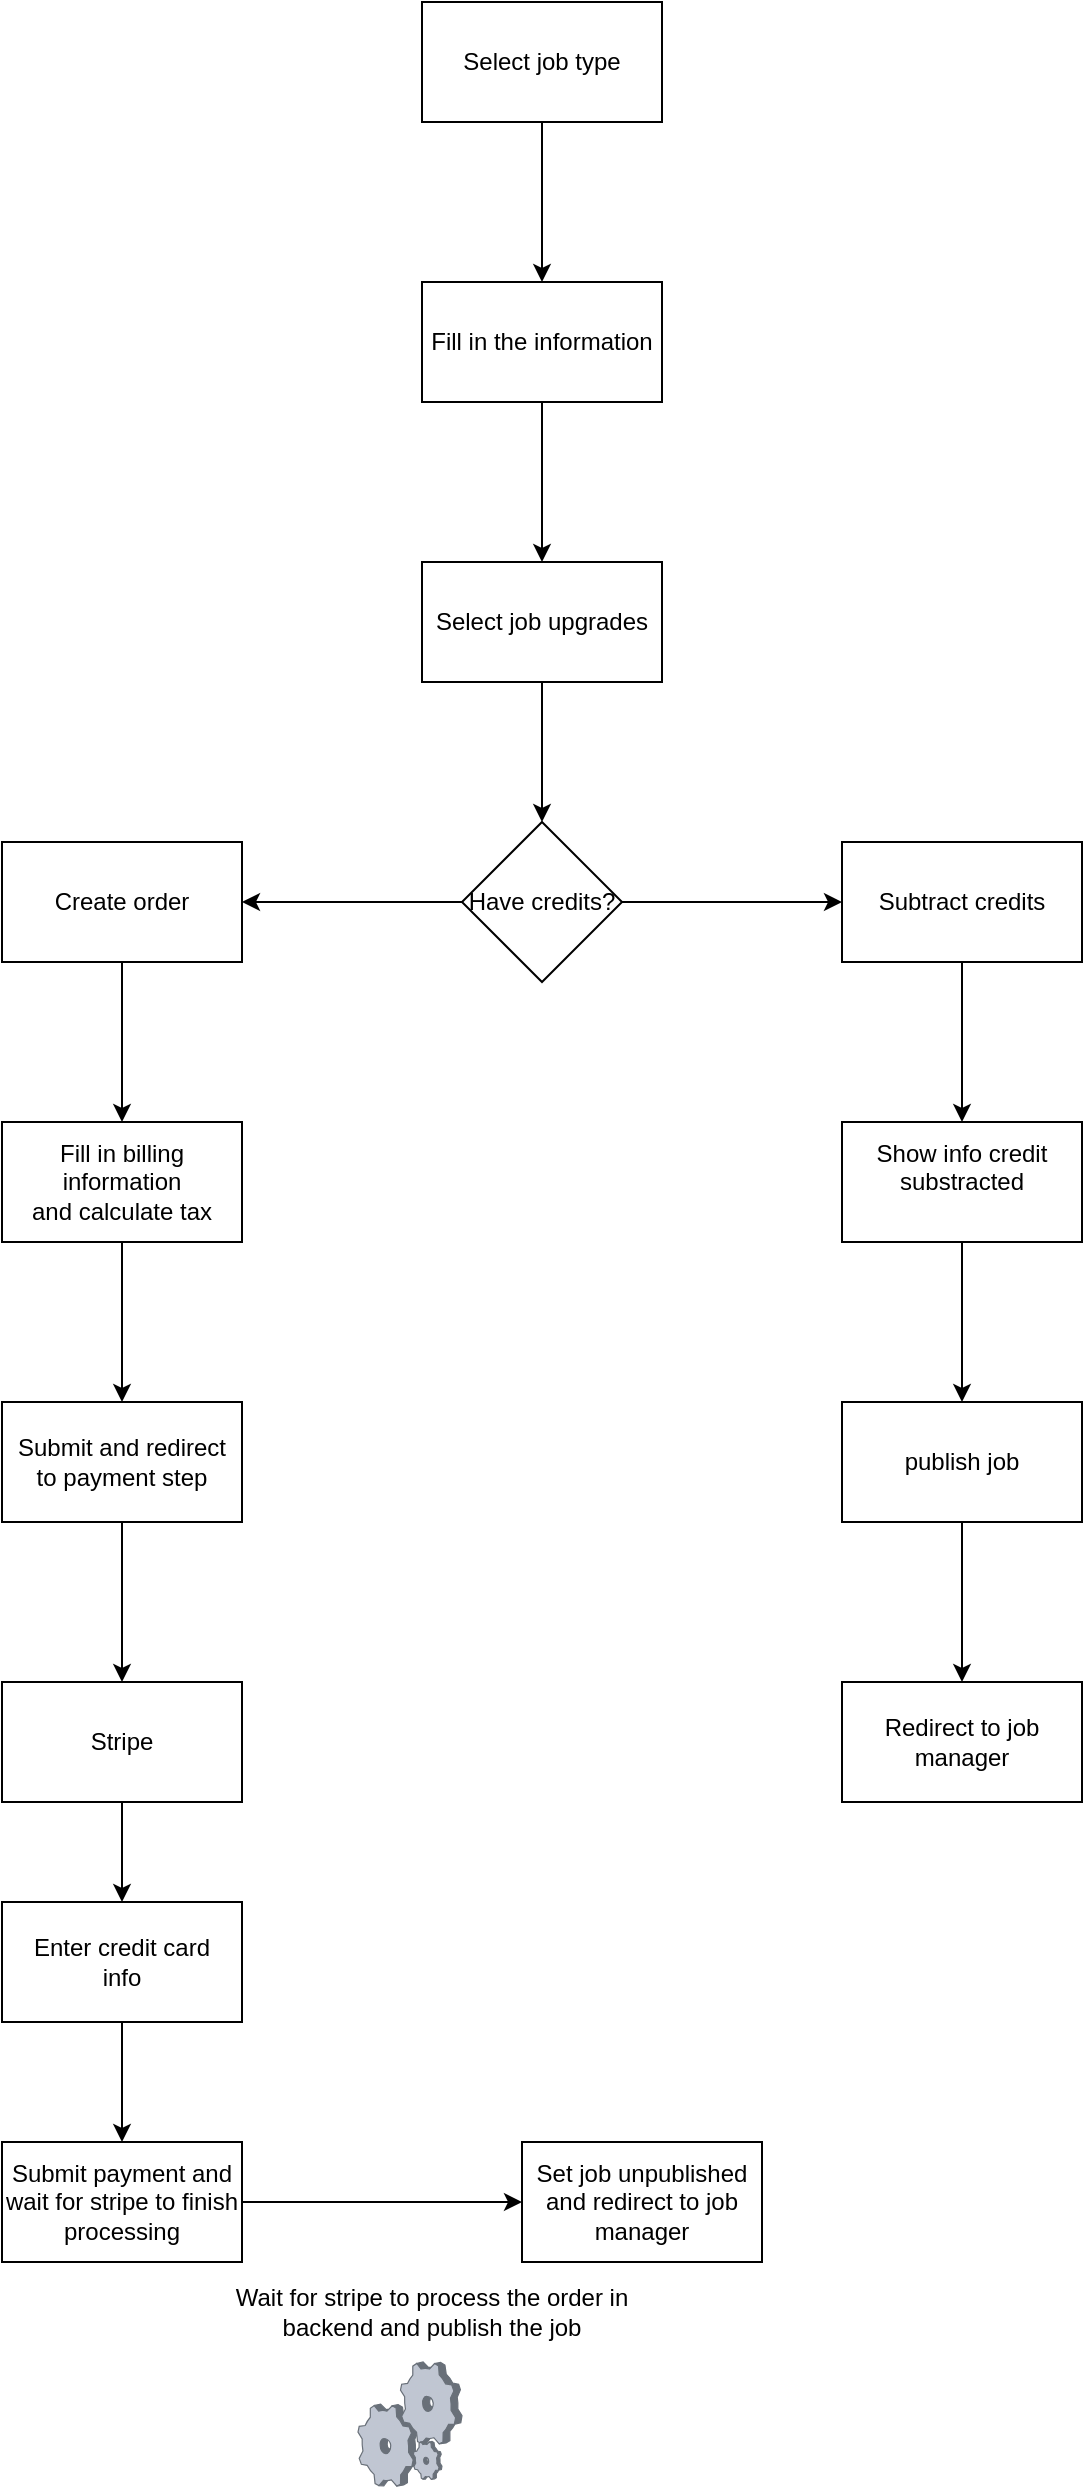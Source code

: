 <mxfile version="15.5.8" type="github">
  <diagram id="DJGvXifjl6EZYdPidAak" name="Page-1">
    <mxGraphModel dx="2062" dy="1151" grid="1" gridSize="10" guides="1" tooltips="1" connect="1" arrows="1" fold="1" page="1" pageScale="1" pageWidth="850" pageHeight="1100" math="0" shadow="0">
      <root>
        <mxCell id="0" />
        <mxCell id="1" parent="0" />
        <mxCell id="QY10zmYS6HhXm5vpr9cH-3" value="" style="edgeStyle=orthogonalEdgeStyle;rounded=0;orthogonalLoop=1;jettySize=auto;html=1;" edge="1" parent="1" source="QY10zmYS6HhXm5vpr9cH-1" target="QY10zmYS6HhXm5vpr9cH-2">
          <mxGeometry relative="1" as="geometry" />
        </mxCell>
        <mxCell id="QY10zmYS6HhXm5vpr9cH-1" value="Select job type" style="rounded=0;whiteSpace=wrap;html=1;" vertex="1" parent="1">
          <mxGeometry x="290" y="100" width="120" height="60" as="geometry" />
        </mxCell>
        <mxCell id="QY10zmYS6HhXm5vpr9cH-5" value="" style="edgeStyle=orthogonalEdgeStyle;rounded=0;orthogonalLoop=1;jettySize=auto;html=1;" edge="1" parent="1" source="QY10zmYS6HhXm5vpr9cH-2" target="QY10zmYS6HhXm5vpr9cH-4">
          <mxGeometry relative="1" as="geometry" />
        </mxCell>
        <mxCell id="QY10zmYS6HhXm5vpr9cH-2" value="Fill in the information" style="whiteSpace=wrap;html=1;rounded=0;" vertex="1" parent="1">
          <mxGeometry x="290" y="240" width="120" height="60" as="geometry" />
        </mxCell>
        <mxCell id="QY10zmYS6HhXm5vpr9cH-11" value="" style="edgeStyle=orthogonalEdgeStyle;rounded=0;orthogonalLoop=1;jettySize=auto;html=1;" edge="1" parent="1" source="QY10zmYS6HhXm5vpr9cH-4" target="QY10zmYS6HhXm5vpr9cH-10">
          <mxGeometry relative="1" as="geometry" />
        </mxCell>
        <mxCell id="QY10zmYS6HhXm5vpr9cH-4" value="Select job upgrades" style="whiteSpace=wrap;html=1;rounded=0;" vertex="1" parent="1">
          <mxGeometry x="290" y="380" width="120" height="60" as="geometry" />
        </mxCell>
        <mxCell id="QY10zmYS6HhXm5vpr9cH-13" value="" style="edgeStyle=orthogonalEdgeStyle;rounded=0;orthogonalLoop=1;jettySize=auto;html=1;" edge="1" parent="1" source="QY10zmYS6HhXm5vpr9cH-10" target="QY10zmYS6HhXm5vpr9cH-12">
          <mxGeometry relative="1" as="geometry" />
        </mxCell>
        <mxCell id="QY10zmYS6HhXm5vpr9cH-15" value="" style="edgeStyle=orthogonalEdgeStyle;rounded=0;orthogonalLoop=1;jettySize=auto;html=1;" edge="1" parent="1" source="QY10zmYS6HhXm5vpr9cH-10" target="QY10zmYS6HhXm5vpr9cH-14">
          <mxGeometry relative="1" as="geometry" />
        </mxCell>
        <mxCell id="QY10zmYS6HhXm5vpr9cH-10" value="Have credits?" style="rhombus;whiteSpace=wrap;html=1;rounded=0;" vertex="1" parent="1">
          <mxGeometry x="310" y="510" width="80" height="80" as="geometry" />
        </mxCell>
        <mxCell id="QY10zmYS6HhXm5vpr9cH-29" value="" style="edgeStyle=orthogonalEdgeStyle;rounded=0;orthogonalLoop=1;jettySize=auto;html=1;" edge="1" parent="1" source="QY10zmYS6HhXm5vpr9cH-12" target="QY10zmYS6HhXm5vpr9cH-28">
          <mxGeometry relative="1" as="geometry" />
        </mxCell>
        <mxCell id="QY10zmYS6HhXm5vpr9cH-12" value="Subtract credits" style="whiteSpace=wrap;html=1;rounded=0;" vertex="1" parent="1">
          <mxGeometry x="500" y="520" width="120" height="60" as="geometry" />
        </mxCell>
        <mxCell id="QY10zmYS6HhXm5vpr9cH-17" value="" style="edgeStyle=orthogonalEdgeStyle;rounded=0;orthogonalLoop=1;jettySize=auto;html=1;" edge="1" parent="1" source="QY10zmYS6HhXm5vpr9cH-14" target="QY10zmYS6HhXm5vpr9cH-16">
          <mxGeometry relative="1" as="geometry" />
        </mxCell>
        <mxCell id="QY10zmYS6HhXm5vpr9cH-14" value="Create order" style="whiteSpace=wrap;html=1;rounded=0;" vertex="1" parent="1">
          <mxGeometry x="80" y="520" width="120" height="60" as="geometry" />
        </mxCell>
        <mxCell id="QY10zmYS6HhXm5vpr9cH-19" value="" style="edgeStyle=orthogonalEdgeStyle;rounded=0;orthogonalLoop=1;jettySize=auto;html=1;" edge="1" parent="1" source="QY10zmYS6HhXm5vpr9cH-16" target="QY10zmYS6HhXm5vpr9cH-18">
          <mxGeometry relative="1" as="geometry" />
        </mxCell>
        <mxCell id="QY10zmYS6HhXm5vpr9cH-16" value="Fill in billing information&lt;br&gt;and calculate tax" style="whiteSpace=wrap;html=1;rounded=0;" vertex="1" parent="1">
          <mxGeometry x="80" y="660" width="120" height="60" as="geometry" />
        </mxCell>
        <mxCell id="QY10zmYS6HhXm5vpr9cH-21" value="" style="edgeStyle=orthogonalEdgeStyle;rounded=0;orthogonalLoop=1;jettySize=auto;html=1;" edge="1" parent="1" source="QY10zmYS6HhXm5vpr9cH-18" target="QY10zmYS6HhXm5vpr9cH-20">
          <mxGeometry relative="1" as="geometry" />
        </mxCell>
        <mxCell id="QY10zmYS6HhXm5vpr9cH-18" value="Submit and redirect&lt;br&gt;to payment step" style="whiteSpace=wrap;html=1;rounded=0;" vertex="1" parent="1">
          <mxGeometry x="80" y="800" width="120" height="60" as="geometry" />
        </mxCell>
        <mxCell id="QY10zmYS6HhXm5vpr9cH-23" value="" style="edgeStyle=orthogonalEdgeStyle;rounded=0;orthogonalLoop=1;jettySize=auto;html=1;" edge="1" parent="1" source="QY10zmYS6HhXm5vpr9cH-20" target="QY10zmYS6HhXm5vpr9cH-22">
          <mxGeometry relative="1" as="geometry" />
        </mxCell>
        <mxCell id="QY10zmYS6HhXm5vpr9cH-20" value="Stripe" style="whiteSpace=wrap;html=1;rounded=0;" vertex="1" parent="1">
          <mxGeometry x="80" y="940" width="120" height="60" as="geometry" />
        </mxCell>
        <mxCell id="QY10zmYS6HhXm5vpr9cH-25" value="" style="edgeStyle=orthogonalEdgeStyle;rounded=0;orthogonalLoop=1;jettySize=auto;html=1;" edge="1" parent="1" source="QY10zmYS6HhXm5vpr9cH-22" target="QY10zmYS6HhXm5vpr9cH-24">
          <mxGeometry relative="1" as="geometry" />
        </mxCell>
        <mxCell id="QY10zmYS6HhXm5vpr9cH-22" value="Enter credit card &lt;br&gt;info" style="whiteSpace=wrap;html=1;rounded=0;" vertex="1" parent="1">
          <mxGeometry x="80" y="1050" width="120" height="60" as="geometry" />
        </mxCell>
        <mxCell id="QY10zmYS6HhXm5vpr9cH-27" value="" style="edgeStyle=orthogonalEdgeStyle;rounded=0;orthogonalLoop=1;jettySize=auto;html=1;startArrow=none;exitX=1;exitY=0.5;exitDx=0;exitDy=0;" edge="1" parent="1" source="QY10zmYS6HhXm5vpr9cH-24" target="QY10zmYS6HhXm5vpr9cH-26">
          <mxGeometry relative="1" as="geometry">
            <mxPoint x="210" y="1200" as="sourcePoint" />
          </mxGeometry>
        </mxCell>
        <mxCell id="QY10zmYS6HhXm5vpr9cH-24" value="Submit payment and&lt;br&gt;wait for stripe to finish&lt;br&gt;processing" style="whiteSpace=wrap;html=1;rounded=0;" vertex="1" parent="1">
          <mxGeometry x="80" y="1170" width="120" height="60" as="geometry" />
        </mxCell>
        <mxCell id="QY10zmYS6HhXm5vpr9cH-26" value="Set job unpublished and redirect to job manager" style="whiteSpace=wrap;html=1;rounded=0;" vertex="1" parent="1">
          <mxGeometry x="340" y="1170" width="120" height="60" as="geometry" />
        </mxCell>
        <mxCell id="QY10zmYS6HhXm5vpr9cH-31" value="" style="edgeStyle=orthogonalEdgeStyle;rounded=0;orthogonalLoop=1;jettySize=auto;html=1;" edge="1" parent="1" source="QY10zmYS6HhXm5vpr9cH-28" target="QY10zmYS6HhXm5vpr9cH-30">
          <mxGeometry relative="1" as="geometry" />
        </mxCell>
        <mxCell id="QY10zmYS6HhXm5vpr9cH-28" value="&lt;div&gt;Show info credit substracted&lt;/div&gt;&lt;div&gt;&lt;br&gt;&lt;/div&gt;" style="whiteSpace=wrap;html=1;rounded=0;" vertex="1" parent="1">
          <mxGeometry x="500" y="660" width="120" height="60" as="geometry" />
        </mxCell>
        <mxCell id="QY10zmYS6HhXm5vpr9cH-38" value="" style="edgeStyle=orthogonalEdgeStyle;rounded=0;orthogonalLoop=1;jettySize=auto;html=1;" edge="1" parent="1" source="QY10zmYS6HhXm5vpr9cH-30" target="QY10zmYS6HhXm5vpr9cH-37">
          <mxGeometry relative="1" as="geometry" />
        </mxCell>
        <mxCell id="QY10zmYS6HhXm5vpr9cH-30" value="publish job" style="whiteSpace=wrap;html=1;rounded=0;" vertex="1" parent="1">
          <mxGeometry x="500" y="800" width="120" height="60" as="geometry" />
        </mxCell>
        <mxCell id="QY10zmYS6HhXm5vpr9cH-34" value="" style="verticalLabelPosition=bottom;sketch=0;aspect=fixed;html=1;verticalAlign=top;strokeColor=none;align=center;outlineConnect=0;shape=mxgraph.citrix.process;" vertex="1" parent="1">
          <mxGeometry x="258" y="1280" width="52" height="62" as="geometry" />
        </mxCell>
        <mxCell id="QY10zmYS6HhXm5vpr9cH-36" value="Wait for stripe to process the order in backend and publish the job" style="text;html=1;strokeColor=none;fillColor=none;align=center;verticalAlign=middle;whiteSpace=wrap;rounded=0;" vertex="1" parent="1">
          <mxGeometry x="190" y="1240" width="210" height="30" as="geometry" />
        </mxCell>
        <mxCell id="QY10zmYS6HhXm5vpr9cH-37" value="Redirect to job manager" style="whiteSpace=wrap;html=1;rounded=0;" vertex="1" parent="1">
          <mxGeometry x="500" y="940" width="120" height="60" as="geometry" />
        </mxCell>
      </root>
    </mxGraphModel>
  </diagram>
</mxfile>
